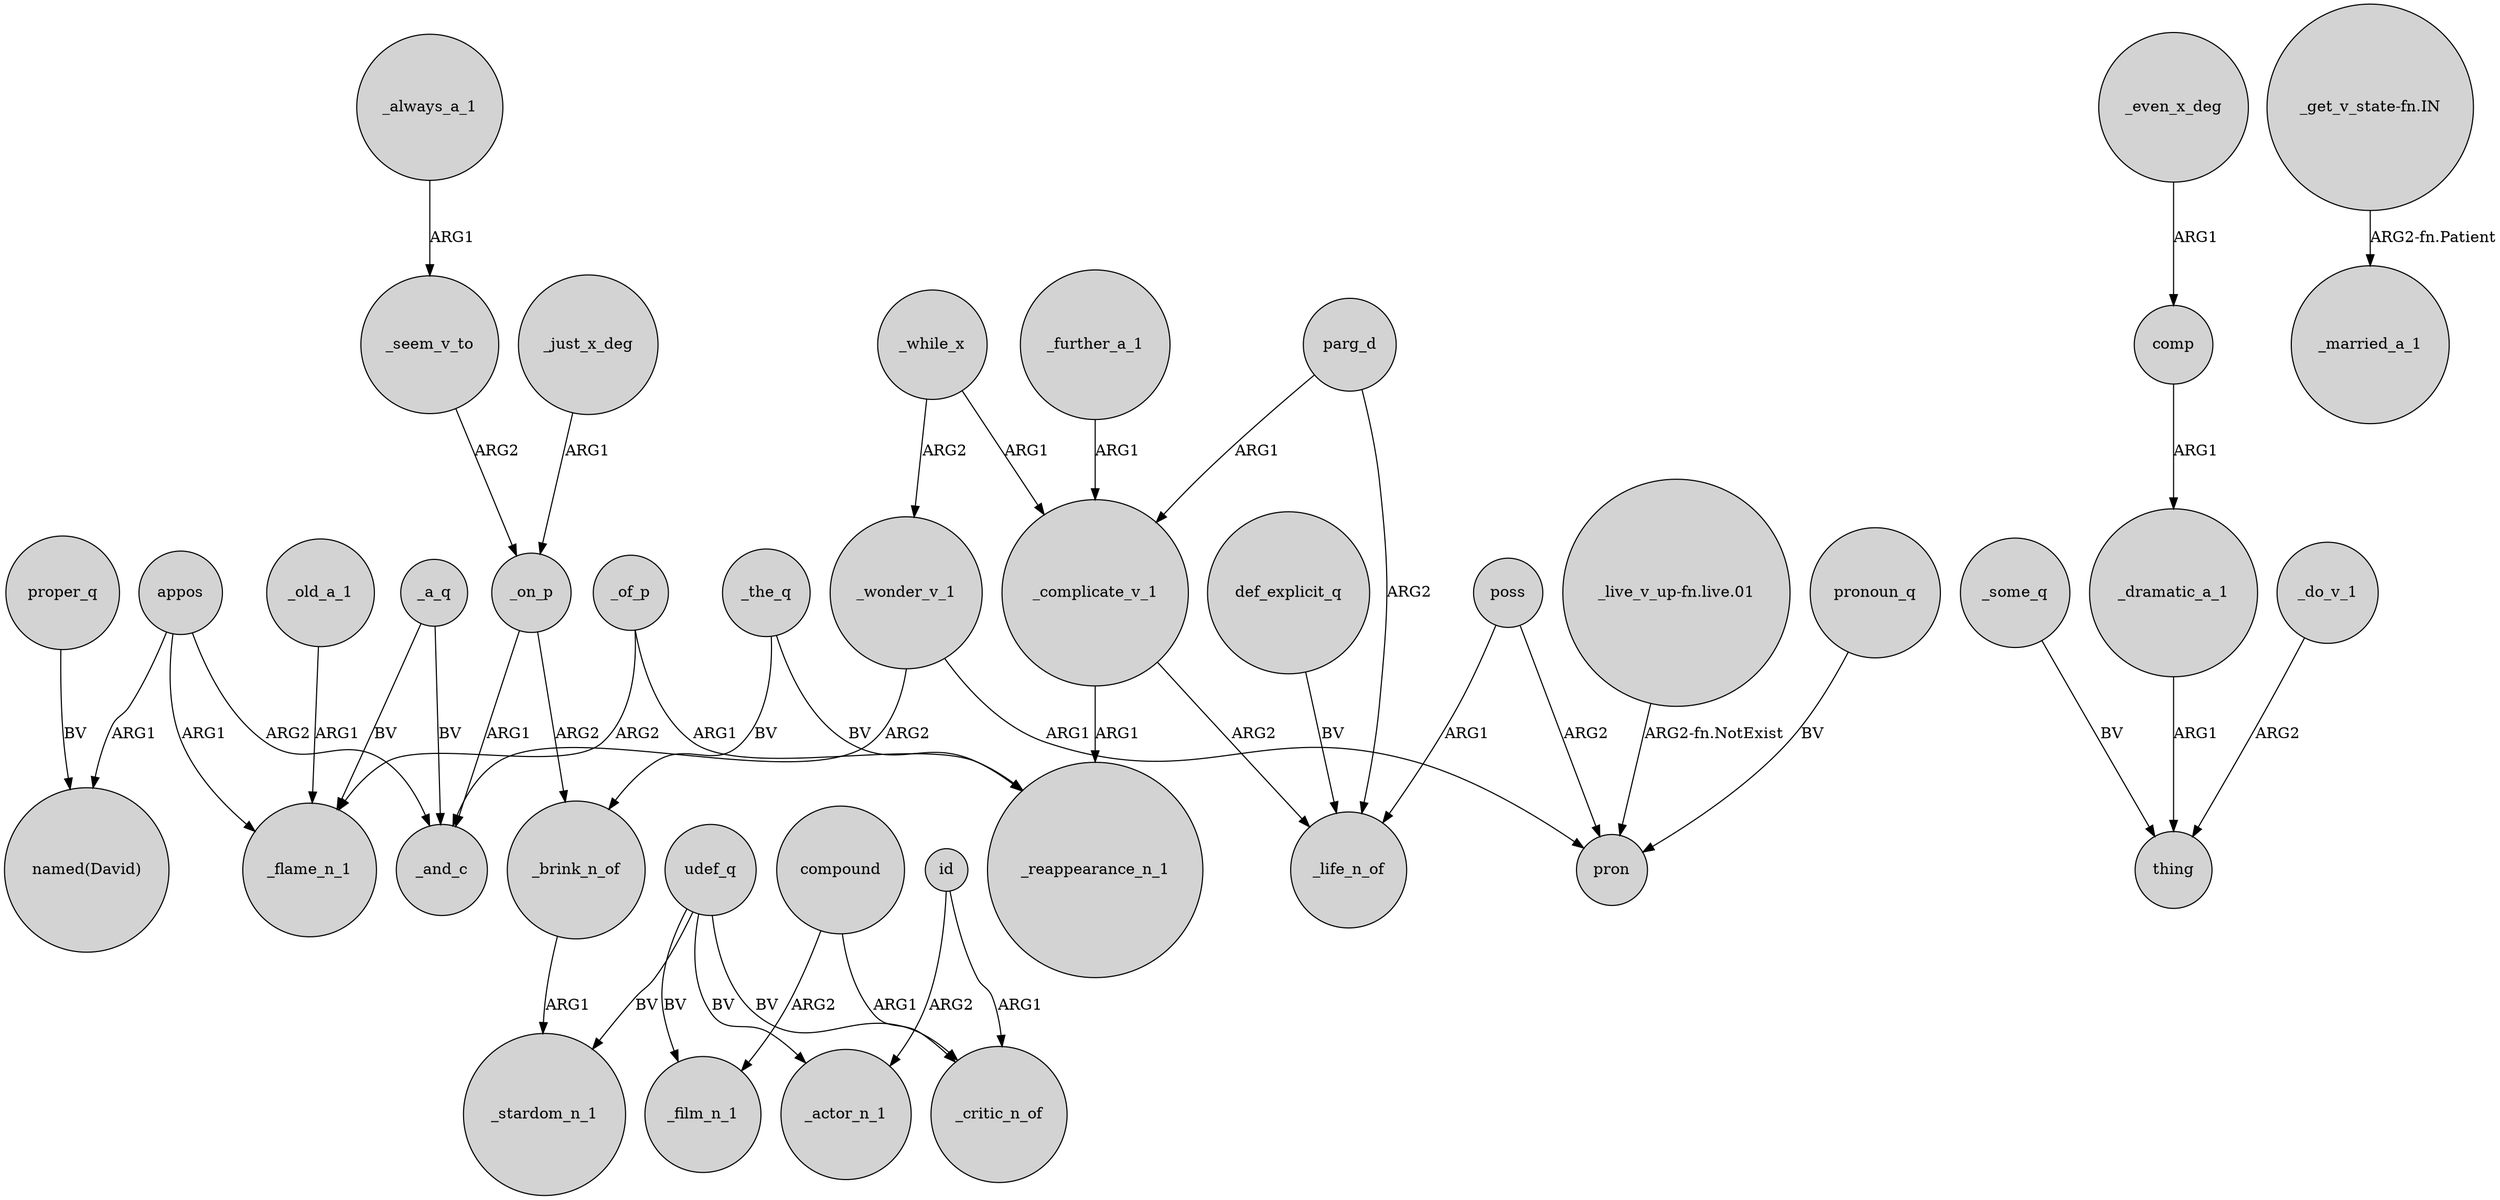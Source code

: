 digraph {
	node [shape=circle style=filled]
	appos -> "named(David)" [label=ARG1]
	def_explicit_q -> _life_n_of [label=BV]
	"_live_v_up-fn.live.01" -> pron [label="ARG2-fn.NotExist"]
	poss -> pron [label=ARG2]
	_the_q -> _reappearance_n_1 [label=BV]
	_a_q -> _flame_n_1 [label=BV]
	_some_q -> thing [label=BV]
	udef_q -> _actor_n_1 [label=BV]
	_the_q -> _brink_n_of [label=BV]
	_on_p -> _and_c [label=ARG1]
	_dramatic_a_1 -> thing [label=ARG1]
	_of_p -> _reappearance_n_1 [label=ARG1]
	udef_q -> _critic_n_of [label=BV]
	_while_x -> _complicate_v_1 [label=ARG1]
	udef_q -> _stardom_n_1 [label=BV]
	appos -> _flame_n_1 [label=ARG1]
	_further_a_1 -> _complicate_v_1 [label=ARG1]
	_complicate_v_1 -> _reappearance_n_1 [label=ARG1]
	_even_x_deg -> comp [label=ARG1]
	id -> _actor_n_1 [label=ARG2]
	_brink_n_of -> _stardom_n_1 [label=ARG1]
	parg_d -> _life_n_of [label=ARG2]
	poss -> _life_n_of [label=ARG1]
	id -> _critic_n_of [label=ARG1]
	pronoun_q -> pron [label=BV]
	_wonder_v_1 -> _and_c [label=ARG2]
	appos -> _and_c [label=ARG2]
	_complicate_v_1 -> _life_n_of [label=ARG2]
	_always_a_1 -> _seem_v_to [label=ARG1]
	_while_x -> _wonder_v_1 [label=ARG2]
	compound -> _critic_n_of [label=ARG1]
	_old_a_1 -> _flame_n_1 [label=ARG1]
	udef_q -> _film_n_1 [label=BV]
	_a_q -> _and_c [label=BV]
	comp -> _dramatic_a_1 [label=ARG1]
	parg_d -> _complicate_v_1 [label=ARG1]
	_just_x_deg -> _on_p [label=ARG1]
	compound -> _film_n_1 [label=ARG2]
	_wonder_v_1 -> pron [label=ARG1]
	_do_v_1 -> thing [label=ARG2]
	_on_p -> _brink_n_of [label=ARG2]
	_of_p -> _flame_n_1 [label=ARG2]
	proper_q -> "named(David)" [label=BV]
	_seem_v_to -> _on_p [label=ARG2]
	"_get_v_state-fn.IN" -> _married_a_1 [label="ARG2-fn.Patient"]
}
